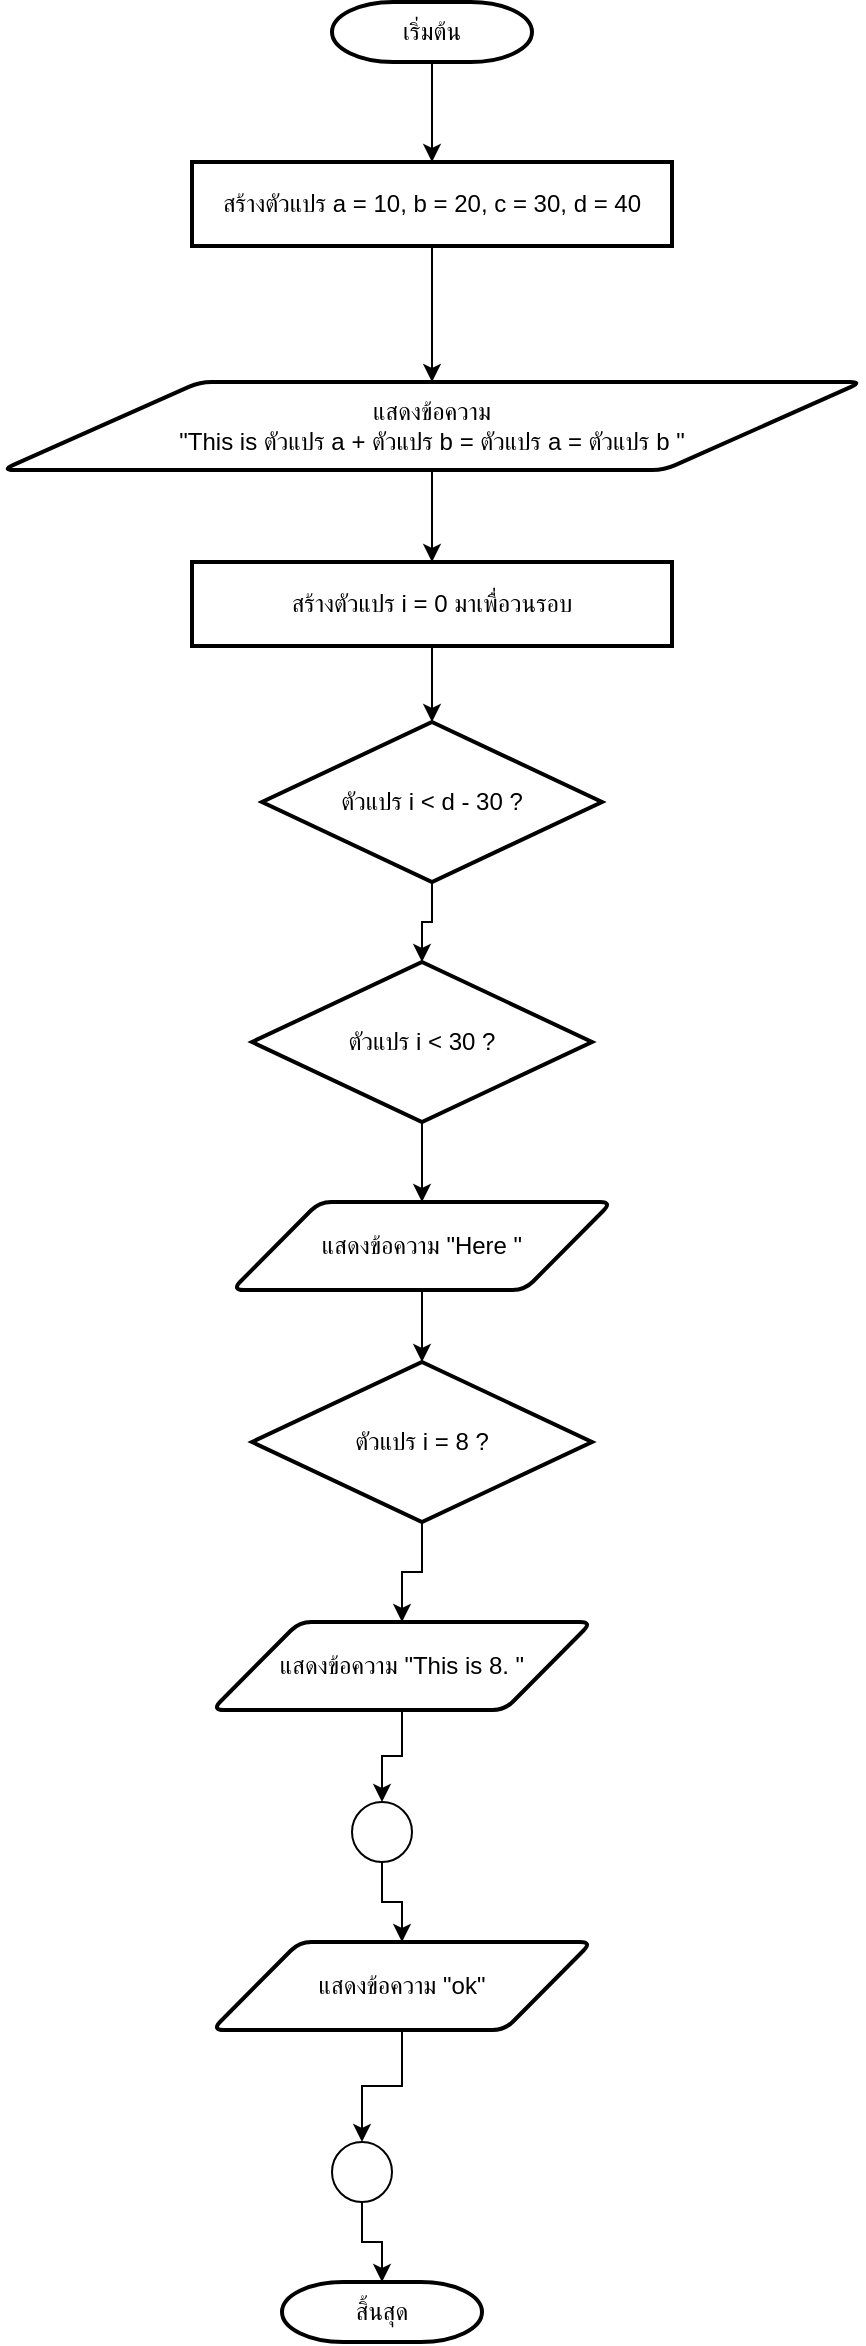 <mxfile version="25.0.3">
  <diagram name="Page-1" id="62dxivXkLxbeIxKJXBwT">
    <mxGraphModel dx="880" dy="468" grid="1" gridSize="10" guides="1" tooltips="1" connect="1" arrows="1" fold="1" page="1" pageScale="1" pageWidth="850" pageHeight="1100" math="0" shadow="0">
      <root>
        <mxCell id="0" />
        <mxCell id="1" parent="0" />
        <mxCell id="c8ithLlGlx0I1xOk6380-3" value="" style="edgeStyle=orthogonalEdgeStyle;rounded=0;orthogonalLoop=1;jettySize=auto;html=1;" edge="1" parent="1" source="c8ithLlGlx0I1xOk6380-1" target="c8ithLlGlx0I1xOk6380-2">
          <mxGeometry relative="1" as="geometry" />
        </mxCell>
        <mxCell id="c8ithLlGlx0I1xOk6380-1" value="เริ่มต้น" style="strokeWidth=2;html=1;shape=mxgraph.flowchart.terminator;whiteSpace=wrap;" vertex="1" parent="1">
          <mxGeometry x="340" y="40" width="100" height="30" as="geometry" />
        </mxCell>
        <mxCell id="c8ithLlGlx0I1xOk6380-5" value="" style="edgeStyle=orthogonalEdgeStyle;rounded=0;orthogonalLoop=1;jettySize=auto;html=1;" edge="1" parent="1" source="c8ithLlGlx0I1xOk6380-2" target="c8ithLlGlx0I1xOk6380-4">
          <mxGeometry relative="1" as="geometry" />
        </mxCell>
        <mxCell id="c8ithLlGlx0I1xOk6380-2" value="สร้างตัวแปร a = 10, b = 20, c = 30, d = 40" style="rounded=1;whiteSpace=wrap;html=1;absoluteArcSize=1;arcSize=0;strokeWidth=2;" vertex="1" parent="1">
          <mxGeometry x="270" y="120" width="240" height="42" as="geometry" />
        </mxCell>
        <mxCell id="c8ithLlGlx0I1xOk6380-7" value="" style="edgeStyle=orthogonalEdgeStyle;rounded=0;orthogonalLoop=1;jettySize=auto;html=1;" edge="1" parent="1" source="c8ithLlGlx0I1xOk6380-4" target="c8ithLlGlx0I1xOk6380-6">
          <mxGeometry relative="1" as="geometry" />
        </mxCell>
        <mxCell id="c8ithLlGlx0I1xOk6380-4" value="แสดงข้อความ&lt;div&gt;&lt;span style=&quot;background-color: initial;&quot;&gt;&quot;This is ตัวแปร a + ตัวแปร b = ตัวแปร a = ตัวแปร b &quot;&lt;/span&gt;&lt;/div&gt;" style="shape=parallelogram;html=1;strokeWidth=2;perimeter=parallelogramPerimeter;whiteSpace=wrap;rounded=1;arcSize=12;size=0.23;" vertex="1" parent="1">
          <mxGeometry x="175" y="230" width="430" height="44" as="geometry" />
        </mxCell>
        <mxCell id="c8ithLlGlx0I1xOk6380-10" value="" style="edgeStyle=orthogonalEdgeStyle;rounded=0;orthogonalLoop=1;jettySize=auto;html=1;" edge="1" parent="1" source="c8ithLlGlx0I1xOk6380-6" target="c8ithLlGlx0I1xOk6380-9">
          <mxGeometry relative="1" as="geometry" />
        </mxCell>
        <mxCell id="c8ithLlGlx0I1xOk6380-6" value="สร้างตัวแปร i = 0 มาเพื่อวนรอบ" style="rounded=1;whiteSpace=wrap;html=1;absoluteArcSize=1;arcSize=0;strokeWidth=2;" vertex="1" parent="1">
          <mxGeometry x="270" y="320" width="240" height="42" as="geometry" />
        </mxCell>
        <mxCell id="c8ithLlGlx0I1xOk6380-31" value="" style="edgeStyle=orthogonalEdgeStyle;rounded=0;orthogonalLoop=1;jettySize=auto;html=1;" edge="1" parent="1" source="c8ithLlGlx0I1xOk6380-9" target="c8ithLlGlx0I1xOk6380-11">
          <mxGeometry relative="1" as="geometry" />
        </mxCell>
        <mxCell id="c8ithLlGlx0I1xOk6380-9" value="ตัวแปร i &amp;lt; d - 30 ?" style="strokeWidth=2;html=1;shape=mxgraph.flowchart.decision;whiteSpace=wrap;" vertex="1" parent="1">
          <mxGeometry x="305" y="400" width="170" height="80" as="geometry" />
        </mxCell>
        <mxCell id="c8ithLlGlx0I1xOk6380-30" value="" style="edgeStyle=orthogonalEdgeStyle;rounded=0;orthogonalLoop=1;jettySize=auto;html=1;" edge="1" parent="1" source="c8ithLlGlx0I1xOk6380-11" target="c8ithLlGlx0I1xOk6380-13">
          <mxGeometry relative="1" as="geometry" />
        </mxCell>
        <mxCell id="c8ithLlGlx0I1xOk6380-11" value="ตัวแปร i &amp;lt; 30 ?" style="strokeWidth=2;html=1;shape=mxgraph.flowchart.decision;whiteSpace=wrap;" vertex="1" parent="1">
          <mxGeometry x="300" y="520" width="170" height="80" as="geometry" />
        </mxCell>
        <mxCell id="c8ithLlGlx0I1xOk6380-29" value="" style="edgeStyle=orthogonalEdgeStyle;rounded=0;orthogonalLoop=1;jettySize=auto;html=1;" edge="1" parent="1" source="c8ithLlGlx0I1xOk6380-13" target="c8ithLlGlx0I1xOk6380-14">
          <mxGeometry relative="1" as="geometry" />
        </mxCell>
        <mxCell id="c8ithLlGlx0I1xOk6380-13" value="แสดงข้อความ&amp;nbsp;&lt;span style=&quot;background-color: initial;&quot;&gt;&quot;Here &quot;&lt;/span&gt;" style="shape=parallelogram;html=1;strokeWidth=2;perimeter=parallelogramPerimeter;whiteSpace=wrap;rounded=1;arcSize=12;size=0.23;" vertex="1" parent="1">
          <mxGeometry x="290" y="640" width="190" height="44" as="geometry" />
        </mxCell>
        <mxCell id="c8ithLlGlx0I1xOk6380-28" value="" style="edgeStyle=orthogonalEdgeStyle;rounded=0;orthogonalLoop=1;jettySize=auto;html=1;" edge="1" parent="1" source="c8ithLlGlx0I1xOk6380-14" target="c8ithLlGlx0I1xOk6380-15">
          <mxGeometry relative="1" as="geometry" />
        </mxCell>
        <mxCell id="c8ithLlGlx0I1xOk6380-14" value="ตัวแปร i = 8 ?" style="strokeWidth=2;html=1;shape=mxgraph.flowchart.decision;whiteSpace=wrap;" vertex="1" parent="1">
          <mxGeometry x="300" y="720" width="170" height="80" as="geometry" />
        </mxCell>
        <mxCell id="c8ithLlGlx0I1xOk6380-26" value="" style="edgeStyle=orthogonalEdgeStyle;rounded=0;orthogonalLoop=1;jettySize=auto;html=1;" edge="1" parent="1" source="c8ithLlGlx0I1xOk6380-15" target="c8ithLlGlx0I1xOk6380-19">
          <mxGeometry relative="1" as="geometry" />
        </mxCell>
        <mxCell id="c8ithLlGlx0I1xOk6380-15" value="แสดงข้อความ&amp;nbsp;&lt;span style=&quot;background-color: initial;&quot;&gt;&quot;This is 8. &quot;&lt;/span&gt;" style="shape=parallelogram;html=1;strokeWidth=2;perimeter=parallelogramPerimeter;whiteSpace=wrap;rounded=1;arcSize=12;size=0.23;" vertex="1" parent="1">
          <mxGeometry x="280" y="850" width="190" height="44" as="geometry" />
        </mxCell>
        <mxCell id="c8ithLlGlx0I1xOk6380-27" value="" style="edgeStyle=orthogonalEdgeStyle;rounded=0;orthogonalLoop=1;jettySize=auto;html=1;" edge="1" parent="1" source="c8ithLlGlx0I1xOk6380-19" target="c8ithLlGlx0I1xOk6380-20">
          <mxGeometry relative="1" as="geometry" />
        </mxCell>
        <mxCell id="c8ithLlGlx0I1xOk6380-19" value="" style="verticalLabelPosition=bottom;verticalAlign=top;html=1;shape=mxgraph.flowchart.on-page_reference;" vertex="1" parent="1">
          <mxGeometry x="350" y="940" width="30" height="30" as="geometry" />
        </mxCell>
        <mxCell id="c8ithLlGlx0I1xOk6380-24" value="" style="edgeStyle=orthogonalEdgeStyle;rounded=0;orthogonalLoop=1;jettySize=auto;html=1;" edge="1" parent="1" source="c8ithLlGlx0I1xOk6380-20" target="c8ithLlGlx0I1xOk6380-21">
          <mxGeometry relative="1" as="geometry" />
        </mxCell>
        <mxCell id="c8ithLlGlx0I1xOk6380-20" value="แสดงข้อความ&amp;nbsp;&lt;span style=&quot;background-color: initial;&quot;&gt;&quot;ok&quot;&lt;/span&gt;" style="shape=parallelogram;html=1;strokeWidth=2;perimeter=parallelogramPerimeter;whiteSpace=wrap;rounded=1;arcSize=12;size=0.23;" vertex="1" parent="1">
          <mxGeometry x="280" y="1010" width="190" height="44" as="geometry" />
        </mxCell>
        <mxCell id="c8ithLlGlx0I1xOk6380-25" value="" style="edgeStyle=orthogonalEdgeStyle;rounded=0;orthogonalLoop=1;jettySize=auto;html=1;" edge="1" parent="1" source="c8ithLlGlx0I1xOk6380-21" target="c8ithLlGlx0I1xOk6380-22">
          <mxGeometry relative="1" as="geometry" />
        </mxCell>
        <mxCell id="c8ithLlGlx0I1xOk6380-21" value="" style="verticalLabelPosition=bottom;verticalAlign=top;html=1;shape=mxgraph.flowchart.on-page_reference;" vertex="1" parent="1">
          <mxGeometry x="340" y="1110" width="30" height="30" as="geometry" />
        </mxCell>
        <mxCell id="c8ithLlGlx0I1xOk6380-22" value="สิ้นสุด" style="strokeWidth=2;html=1;shape=mxgraph.flowchart.terminator;whiteSpace=wrap;" vertex="1" parent="1">
          <mxGeometry x="315" y="1180" width="100" height="30" as="geometry" />
        </mxCell>
      </root>
    </mxGraphModel>
  </diagram>
</mxfile>
